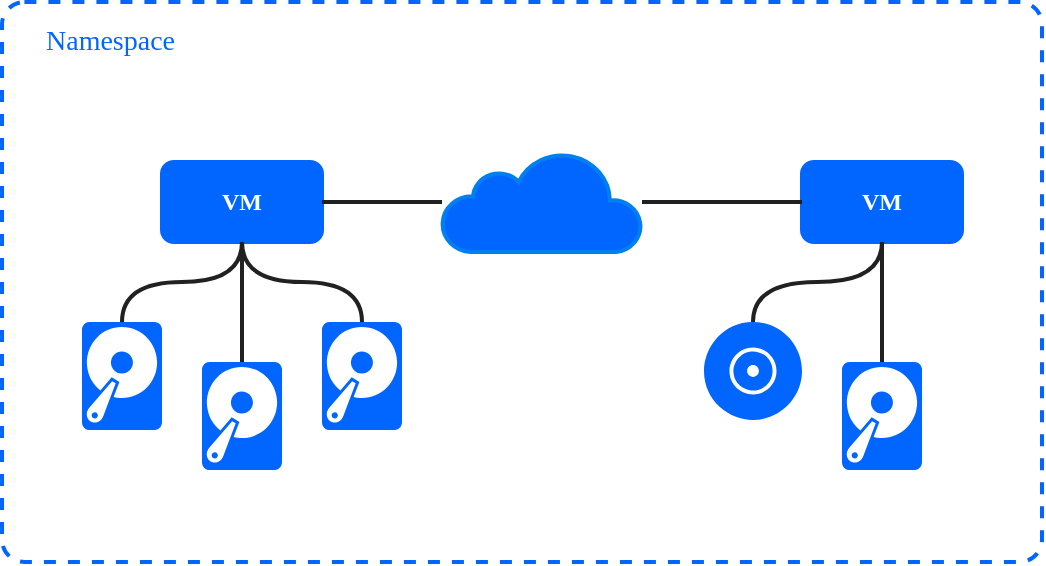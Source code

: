 <mxfile>
    <diagram id="fnCJLFpcN7sqBl63v5Wc" name="VMS">
        <mxGraphModel dx="2581" dy="618" grid="1" gridSize="10" guides="1" tooltips="1" connect="1" arrows="1" fold="1" page="1" pageScale="1" pageWidth="690" pageHeight="980" math="0" shadow="0">
            <root>
                <mxCell id="0"/>
                <mxCell id="1" parent="0"/>
                <mxCell id="2" value="" style="rounded=1;whiteSpace=wrap;html=1;fillColor=#FFFFFF;fontColor=#0066ff;strokeColor=#0066ff;arcSize=4;strokeWidth=2;fontFamily=JetBrains Mono;fontSource=https%3A%2F%2Ffonts.googleapis.com%2Fcss%3Ffamily%3DJetBrains%2BMono;dashed=1;" parent="1" vertex="1">
                    <mxGeometry x="40" y="120" width="520" height="280" as="geometry"/>
                </mxCell>
                <mxCell id="5" value="Namespace" style="text;html=1;strokeColor=none;fillColor=none;align=left;verticalAlign=middle;whiteSpace=wrap;rounded=0;fontColor=#0066ff;strokeWidth=2;fontFamily=JetBrains Mono;fontSource=https%3A%2F%2Ffonts.googleapis.com%2Fcss%3Ffamily%3DJetBrains%2BMono;fontSize=14;" parent="1" vertex="1">
                    <mxGeometry x="60" y="130" width="60" height="20" as="geometry"/>
                </mxCell>
                <mxCell id="27" value="VM" style="rounded=1;whiteSpace=wrap;html=1;fillColor=#0066ff;fontColor=#FFFFFF;strokeColor=#0066ff;strokeWidth=2;fontFamily=JetBrains Mono;fontSource=https%3A%2F%2Ffonts.googleapis.com%2Fcss%3Ffamily%3DJetBrains%2BMono;fontStyle=1" parent="1" vertex="1">
                    <mxGeometry x="120" y="200" width="80" height="40" as="geometry"/>
                </mxCell>
                <mxCell id="31" style="edgeStyle=orthogonalEdgeStyle;html=1;fontSize=14;curved=1;endArrow=none;endFill=0;strokeWidth=2;strokeColor=#212121;" parent="1" source="28" target="27" edge="1">
                    <mxGeometry relative="1" as="geometry"/>
                </mxCell>
                <mxCell id="28" value="" style="sketch=0;pointerEvents=1;shadow=0;dashed=0;html=1;strokeColor=none;fillColor=#0066FF;labelPosition=center;verticalLabelPosition=bottom;verticalAlign=top;outlineConnect=0;align=center;shape=mxgraph.office.devices.hard_disk;fontSize=14;" parent="1" vertex="1">
                    <mxGeometry x="80" y="280" width="40" height="54" as="geometry"/>
                </mxCell>
                <mxCell id="32" style="edgeStyle=orthogonalEdgeStyle;curved=1;html=1;strokeWidth=2;fontSize=14;endArrow=none;endFill=0;strokeColor=#212121;" parent="1" source="29" target="27" edge="1">
                    <mxGeometry relative="1" as="geometry"/>
                </mxCell>
                <mxCell id="29" value="" style="sketch=0;pointerEvents=1;shadow=0;dashed=0;html=1;strokeColor=none;fillColor=#0066FF;labelPosition=center;verticalLabelPosition=bottom;verticalAlign=top;outlineConnect=0;align=center;shape=mxgraph.office.devices.hard_disk;fontSize=14;" parent="1" vertex="1">
                    <mxGeometry x="140" y="300" width="40" height="54" as="geometry"/>
                </mxCell>
                <mxCell id="33" style="edgeStyle=orthogonalEdgeStyle;curved=1;html=1;strokeWidth=2;fontSize=14;endArrow=none;endFill=0;strokeColor=#212121;" parent="1" source="30" target="27" edge="1">
                    <mxGeometry relative="1" as="geometry"/>
                </mxCell>
                <mxCell id="30" value="" style="sketch=0;pointerEvents=1;shadow=0;dashed=0;html=1;strokeColor=none;fillColor=#0066FF;labelPosition=center;verticalLabelPosition=bottom;verticalAlign=top;outlineConnect=0;align=center;shape=mxgraph.office.devices.hard_disk;fontSize=14;" parent="1" vertex="1">
                    <mxGeometry x="200" y="280" width="40" height="54" as="geometry"/>
                </mxCell>
                <mxCell id="34" value="VM" style="rounded=1;whiteSpace=wrap;html=1;fillColor=#0066ff;fontColor=#FFFFFF;strokeColor=#0066ff;strokeWidth=2;fontFamily=JetBrains Mono;fontSource=https%3A%2F%2Ffonts.googleapis.com%2Fcss%3Ffamily%3DJetBrains%2BMono;fontStyle=1" parent="1" vertex="1">
                    <mxGeometry x="440" y="200" width="80" height="40" as="geometry"/>
                </mxCell>
                <mxCell id="38" style="edgeStyle=orthogonalEdgeStyle;curved=1;html=1;entryX=0.5;entryY=1;entryDx=0;entryDy=0;strokeWidth=2;fontSize=14;endArrow=none;endFill=0;strokeColor=#212121;" parent="1" source="36" target="34" edge="1">
                    <mxGeometry relative="1" as="geometry"/>
                </mxCell>
                <mxCell id="36" value="" style="sketch=0;pointerEvents=1;shadow=0;dashed=0;html=1;strokeColor=none;fillColor=#0066FF;labelPosition=center;verticalLabelPosition=bottom;verticalAlign=top;outlineConnect=0;align=center;shape=mxgraph.office.devices.hard_disk;fontSize=14;" parent="1" vertex="1">
                    <mxGeometry x="460" y="300" width="40" height="54" as="geometry"/>
                </mxCell>
                <mxCell id="41" style="edgeStyle=orthogonalEdgeStyle;curved=1;html=1;strokeWidth=2;fontSize=14;endArrow=none;endFill=0;strokeColor=#212121;" parent="1" source="40" target="34" edge="1">
                    <mxGeometry relative="1" as="geometry"/>
                </mxCell>
                <mxCell id="40" value="" style="sketch=0;pointerEvents=1;shadow=0;dashed=0;html=1;strokeColor=none;fillColor=#0066FF;labelPosition=center;verticalLabelPosition=bottom;verticalAlign=top;outlineConnect=0;align=center;shape=mxgraph.office.devices.cd_dvd;fontSize=14;" parent="1" vertex="1">
                    <mxGeometry x="391" y="280" width="49" height="49" as="geometry"/>
                </mxCell>
                <mxCell id="43" style="edgeStyle=orthogonalEdgeStyle;curved=1;html=1;strokeWidth=2;fontSize=14;endArrow=none;endFill=0;strokeColor=#212121;" parent="1" source="42" target="27" edge="1">
                    <mxGeometry relative="1" as="geometry"/>
                </mxCell>
                <mxCell id="44" style="edgeStyle=orthogonalEdgeStyle;curved=1;html=1;strokeWidth=2;fontSize=14;endArrow=none;endFill=0;strokeColor=#212121;" parent="1" source="42" target="34" edge="1">
                    <mxGeometry relative="1" as="geometry"/>
                </mxCell>
                <mxCell id="42" value="" style="html=1;verticalLabelPosition=bottom;align=center;labelBackgroundColor=#ffffff;verticalAlign=top;strokeWidth=2;strokeColor=#0080F0;shadow=0;dashed=0;shape=mxgraph.ios7.icons.cloud;fontSize=14;fillColor=#0066FF;" parent="1" vertex="1">
                    <mxGeometry x="260" y="195" width="100" height="50" as="geometry"/>
                </mxCell>
            </root>
        </mxGraphModel>
    </diagram>
</mxfile>
